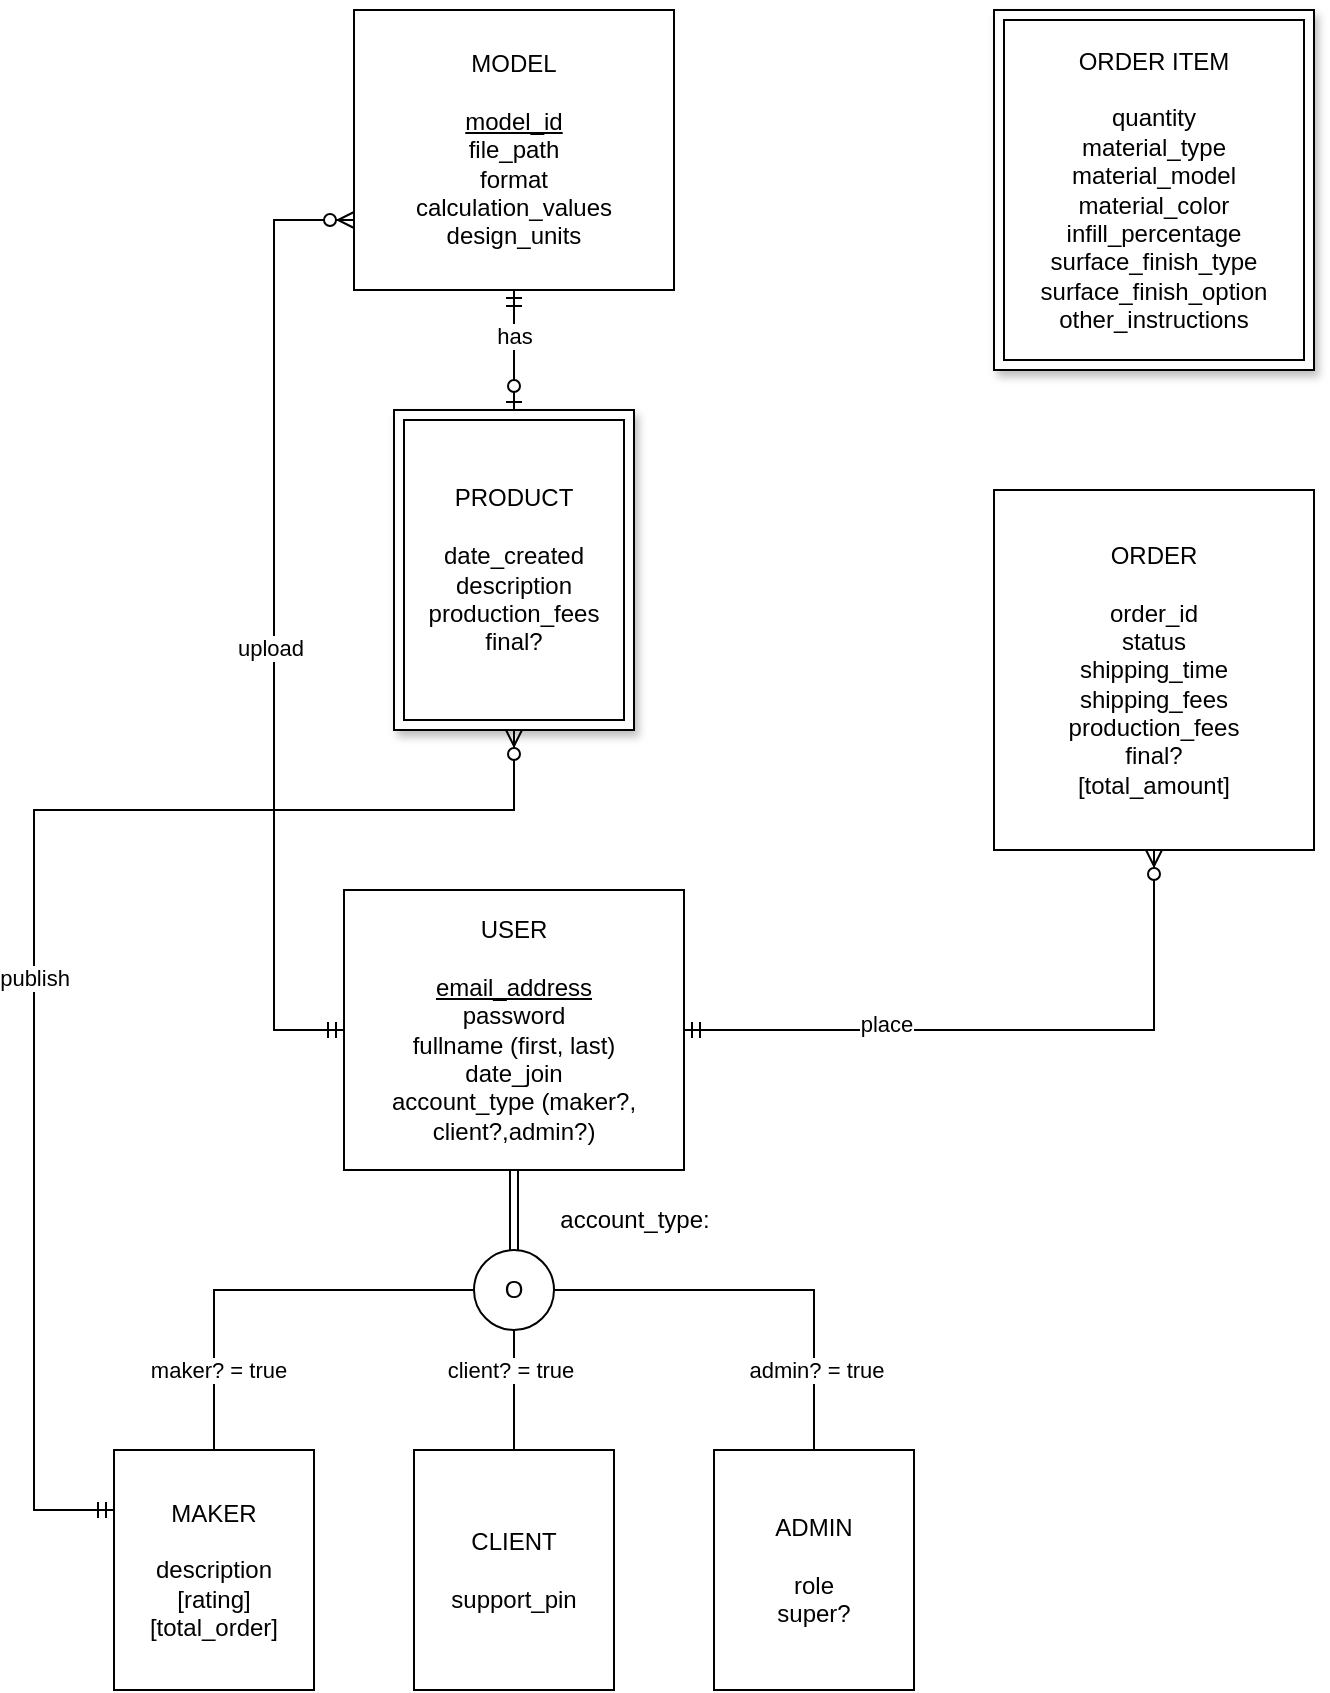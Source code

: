 <mxfile version="20.8.21" type="github">
  <diagram id="R2lEEEUBdFMjLlhIrx00" name="Page-1">
    <mxGraphModel dx="754" dy="1834" grid="1" gridSize="10" guides="1" tooltips="1" connect="1" arrows="1" fold="1" page="1" pageScale="1" pageWidth="850" pageHeight="1100" math="0" shadow="0" extFonts="Permanent Marker^https://fonts.googleapis.com/css?family=Permanent+Marker">
      <root>
        <mxCell id="0" />
        <mxCell id="1" parent="0" />
        <mxCell id="oERcq0Kgp2yE-BulXNUb-9" style="edgeStyle=orthogonalEdgeStyle;rounded=0;orthogonalLoop=1;jettySize=auto;html=1;shape=link;" edge="1" parent="1" source="oERcq0Kgp2yE-BulXNUb-2" target="oERcq0Kgp2yE-BulXNUb-8">
          <mxGeometry relative="1" as="geometry" />
        </mxCell>
        <mxCell id="oERcq0Kgp2yE-BulXNUb-2" value="USER&lt;br&gt;&lt;br&gt;&lt;u&gt;email_address&lt;br&gt;&lt;/u&gt;password&lt;br&gt;fullname (first, last)&lt;br&gt;date_join&lt;br&gt;account_type (maker?, client?,admin?)" style="whiteSpace=wrap;html=1;align=center;" vertex="1" parent="1">
          <mxGeometry x="755" y="-80" width="170" height="140" as="geometry" />
        </mxCell>
        <mxCell id="oERcq0Kgp2yE-BulXNUb-4" value="MAKER&lt;br&gt;&lt;br&gt;description&lt;br&gt;[rating]&lt;br&gt;[total_order]" style="whiteSpace=wrap;html=1;align=center;" vertex="1" parent="1">
          <mxGeometry x="640" y="200" width="100" height="120" as="geometry" />
        </mxCell>
        <mxCell id="oERcq0Kgp2yE-BulXNUb-5" value="CLIENT&lt;br&gt;&lt;br&gt;support_pin&lt;br&gt;" style="whiteSpace=wrap;html=1;align=center;" vertex="1" parent="1">
          <mxGeometry x="790" y="200" width="100" height="120" as="geometry" />
        </mxCell>
        <mxCell id="oERcq0Kgp2yE-BulXNUb-6" value="ADMIN&lt;br&gt;&lt;br&gt;role&lt;br&gt;super?" style="whiteSpace=wrap;html=1;align=center;" vertex="1" parent="1">
          <mxGeometry x="940" y="200" width="100" height="120" as="geometry" />
        </mxCell>
        <mxCell id="oERcq0Kgp2yE-BulXNUb-8" value="O" style="ellipse;whiteSpace=wrap;html=1;aspect=fixed;" vertex="1" parent="1">
          <mxGeometry x="820" y="100" width="40" height="40" as="geometry" />
        </mxCell>
        <mxCell id="oERcq0Kgp2yE-BulXNUb-17" value="" style="endArrow=none;html=1;rounded=0;entryX=0;entryY=0.5;entryDx=0;entryDy=0;exitX=0.5;exitY=0;exitDx=0;exitDy=0;edgeStyle=orthogonalEdgeStyle;" edge="1" parent="1" source="oERcq0Kgp2yE-BulXNUb-4" target="oERcq0Kgp2yE-BulXNUb-8">
          <mxGeometry width="50" height="50" relative="1" as="geometry">
            <mxPoint x="740" y="200" as="sourcePoint" />
            <mxPoint x="790" y="150" as="targetPoint" />
          </mxGeometry>
        </mxCell>
        <mxCell id="oERcq0Kgp2yE-BulXNUb-21" value="maker? = true" style="edgeLabel;html=1;align=center;verticalAlign=middle;resizable=0;points=[];" vertex="1" connectable="0" parent="oERcq0Kgp2yE-BulXNUb-17">
          <mxGeometry x="-0.355" y="-2" relative="1" as="geometry">
            <mxPoint y="27" as="offset" />
          </mxGeometry>
        </mxCell>
        <mxCell id="oERcq0Kgp2yE-BulXNUb-19" value="" style="endArrow=none;html=1;rounded=0;entryX=0.5;entryY=1;entryDx=0;entryDy=0;exitX=0.5;exitY=0;exitDx=0;exitDy=0;" edge="1" parent="1" source="oERcq0Kgp2yE-BulXNUb-5" target="oERcq0Kgp2yE-BulXNUb-8">
          <mxGeometry width="50" height="50" relative="1" as="geometry">
            <mxPoint x="830" y="180" as="sourcePoint" />
            <mxPoint x="880" y="130" as="targetPoint" />
          </mxGeometry>
        </mxCell>
        <mxCell id="oERcq0Kgp2yE-BulXNUb-22" value="client? = true" style="edgeLabel;html=1;align=center;verticalAlign=middle;resizable=0;points=[];" vertex="1" connectable="0" parent="oERcq0Kgp2yE-BulXNUb-19">
          <mxGeometry x="0.396" y="2" relative="1" as="geometry">
            <mxPoint y="2" as="offset" />
          </mxGeometry>
        </mxCell>
        <mxCell id="oERcq0Kgp2yE-BulXNUb-20" value="" style="endArrow=none;html=1;rounded=0;entryX=1;entryY=0.5;entryDx=0;entryDy=0;exitX=0.5;exitY=0;exitDx=0;exitDy=0;edgeStyle=orthogonalEdgeStyle;" edge="1" parent="1" source="oERcq0Kgp2yE-BulXNUb-6" target="oERcq0Kgp2yE-BulXNUb-8">
          <mxGeometry width="50" height="50" relative="1" as="geometry">
            <mxPoint x="930" y="200" as="sourcePoint" />
            <mxPoint x="980" y="150" as="targetPoint" />
          </mxGeometry>
        </mxCell>
        <mxCell id="oERcq0Kgp2yE-BulXNUb-23" value="admin? = true" style="edgeLabel;html=1;align=center;verticalAlign=middle;resizable=0;points=[];" vertex="1" connectable="0" parent="oERcq0Kgp2yE-BulXNUb-20">
          <mxGeometry x="-0.41" y="-1" relative="1" as="geometry">
            <mxPoint y="22" as="offset" />
          </mxGeometry>
        </mxCell>
        <mxCell id="oERcq0Kgp2yE-BulXNUb-26" value="account_type:" style="text;html=1;align=center;verticalAlign=middle;resizable=0;points=[];autosize=1;strokeColor=none;fillColor=none;" vertex="1" parent="1">
          <mxGeometry x="850" y="70" width="100" height="30" as="geometry" />
        </mxCell>
        <mxCell id="oERcq0Kgp2yE-BulXNUb-27" value="MODEL&lt;br&gt;&lt;br&gt;&lt;u&gt;model_id&lt;br&gt;&lt;/u&gt;file_path&lt;br&gt;format&lt;br&gt;calculation_values&lt;br&gt;design_units" style="whiteSpace=wrap;html=1;align=center;" vertex="1" parent="1">
          <mxGeometry x="760" y="-520" width="160" height="140" as="geometry" />
        </mxCell>
        <mxCell id="oERcq0Kgp2yE-BulXNUb-28" value="ORDER&lt;br&gt;&lt;br&gt;order_id&lt;br&gt;status&lt;br&gt;shipping_time&lt;br&gt;shipping_fees&lt;br&gt;production_fees&lt;br&gt;final?&lt;br&gt;[total_amount]" style="whiteSpace=wrap;html=1;align=center;" vertex="1" parent="1">
          <mxGeometry x="1080" y="-280" width="160" height="180" as="geometry" />
        </mxCell>
        <mxCell id="oERcq0Kgp2yE-BulXNUb-30" value="PRODUCT&lt;br&gt;&lt;br&gt;date_created&lt;br&gt;description&lt;br&gt;production_fees&lt;br&gt;final?" style="shape=ext;margin=3;double=1;whiteSpace=wrap;html=1;align=center;shadow=1;" vertex="1" parent="1">
          <mxGeometry x="780" y="-320" width="120" height="160" as="geometry" />
        </mxCell>
        <mxCell id="oERcq0Kgp2yE-BulXNUb-32" value="" style="fontSize=12;html=1;endArrow=ERzeroToMany;startArrow=ERmandOne;rounded=0;exitX=0;exitY=0.25;exitDx=0;exitDy=0;entryX=0.5;entryY=1;entryDx=0;entryDy=0;edgeStyle=orthogonalEdgeStyle;" edge="1" parent="1" source="oERcq0Kgp2yE-BulXNUb-4" target="oERcq0Kgp2yE-BulXNUb-30">
          <mxGeometry width="100" height="100" relative="1" as="geometry">
            <mxPoint x="650" y="-60" as="sourcePoint" />
            <mxPoint x="750" y="-160" as="targetPoint" />
            <Array as="points">
              <mxPoint x="600" y="230" />
              <mxPoint x="600" y="-120" />
              <mxPoint x="840" y="-120" />
            </Array>
          </mxGeometry>
        </mxCell>
        <mxCell id="oERcq0Kgp2yE-BulXNUb-36" value="publish" style="edgeLabel;html=1;align=center;verticalAlign=middle;resizable=0;points=[];" vertex="1" connectable="0" parent="oERcq0Kgp2yE-BulXNUb-32">
          <mxGeometry x="-0.086" y="-3" relative="1" as="geometry">
            <mxPoint x="-3" as="offset" />
          </mxGeometry>
        </mxCell>
        <mxCell id="oERcq0Kgp2yE-BulXNUb-34" value="" style="fontSize=12;html=1;endArrow=ERzeroToOne;startArrow=ERmandOne;rounded=0;exitX=0.5;exitY=1;exitDx=0;exitDy=0;entryX=0.5;entryY=0;entryDx=0;entryDy=0;" edge="1" parent="1" source="oERcq0Kgp2yE-BulXNUb-27" target="oERcq0Kgp2yE-BulXNUb-30">
          <mxGeometry width="100" height="100" relative="1" as="geometry">
            <mxPoint x="940" y="-260" as="sourcePoint" />
            <mxPoint x="1040" y="-360" as="targetPoint" />
          </mxGeometry>
        </mxCell>
        <mxCell id="oERcq0Kgp2yE-BulXNUb-38" value="has" style="edgeLabel;html=1;align=center;verticalAlign=middle;resizable=0;points=[];" vertex="1" connectable="0" parent="oERcq0Kgp2yE-BulXNUb-34">
          <mxGeometry x="-0.233" y="2" relative="1" as="geometry">
            <mxPoint x="-2" as="offset" />
          </mxGeometry>
        </mxCell>
        <mxCell id="oERcq0Kgp2yE-BulXNUb-35" value="" style="fontSize=12;html=1;endArrow=ERzeroToMany;startArrow=ERmandOne;rounded=0;entryX=0;entryY=0.75;entryDx=0;entryDy=0;edgeStyle=orthogonalEdgeStyle;" edge="1" parent="1" source="oERcq0Kgp2yE-BulXNUb-2" target="oERcq0Kgp2yE-BulXNUb-27">
          <mxGeometry width="100" height="100" relative="1" as="geometry">
            <mxPoint x="700" y="-130" as="sourcePoint" />
            <mxPoint x="700" y="-200" as="targetPoint" />
            <Array as="points">
              <mxPoint x="720" y="-10" />
              <mxPoint x="720" y="-415" />
            </Array>
          </mxGeometry>
        </mxCell>
        <mxCell id="oERcq0Kgp2yE-BulXNUb-37" value="upload" style="edgeLabel;html=1;align=center;verticalAlign=middle;resizable=0;points=[];" vertex="1" connectable="0" parent="oERcq0Kgp2yE-BulXNUb-35">
          <mxGeometry x="-0.058" y="2" relative="1" as="geometry">
            <mxPoint as="offset" />
          </mxGeometry>
        </mxCell>
        <mxCell id="oERcq0Kgp2yE-BulXNUb-39" value="" style="edgeStyle=orthogonalEdgeStyle;fontSize=12;html=1;endArrow=ERzeroToMany;startArrow=ERmandOne;rounded=0;entryX=0.5;entryY=1;entryDx=0;entryDy=0;exitX=1;exitY=0.5;exitDx=0;exitDy=0;" edge="1" parent="1" source="oERcq0Kgp2yE-BulXNUb-2" target="oERcq0Kgp2yE-BulXNUb-28">
          <mxGeometry width="100" height="100" relative="1" as="geometry">
            <mxPoint x="1080" y="60" as="sourcePoint" />
            <mxPoint x="1180" y="-40" as="targetPoint" />
          </mxGeometry>
        </mxCell>
        <mxCell id="oERcq0Kgp2yE-BulXNUb-40" value="place" style="edgeLabel;html=1;align=center;verticalAlign=middle;resizable=0;points=[];" vertex="1" connectable="0" parent="oERcq0Kgp2yE-BulXNUb-39">
          <mxGeometry x="-0.379" y="3" relative="1" as="geometry">
            <mxPoint as="offset" />
          </mxGeometry>
        </mxCell>
        <mxCell id="oERcq0Kgp2yE-BulXNUb-43" value="ORDER ITEM&lt;br&gt;&lt;br&gt;quantity&lt;br style=&quot;border-color: var(--border-color);&quot;&gt;material_type&lt;br style=&quot;border-color: var(--border-color);&quot;&gt;material_model&lt;br style=&quot;border-color: var(--border-color);&quot;&gt;material_color&lt;br style=&quot;border-color: var(--border-color);&quot;&gt;infill_percentage&lt;br style=&quot;border-color: var(--border-color);&quot;&gt;surface_finish_type&lt;br style=&quot;border-color: var(--border-color);&quot;&gt;surface_finish_option&lt;br style=&quot;border-color: var(--border-color);&quot;&gt;other_instructions" style="shape=ext;margin=3;double=1;whiteSpace=wrap;html=1;align=center;shadow=1;" vertex="1" parent="1">
          <mxGeometry x="1080" y="-520" width="160" height="180" as="geometry" />
        </mxCell>
      </root>
    </mxGraphModel>
  </diagram>
</mxfile>
